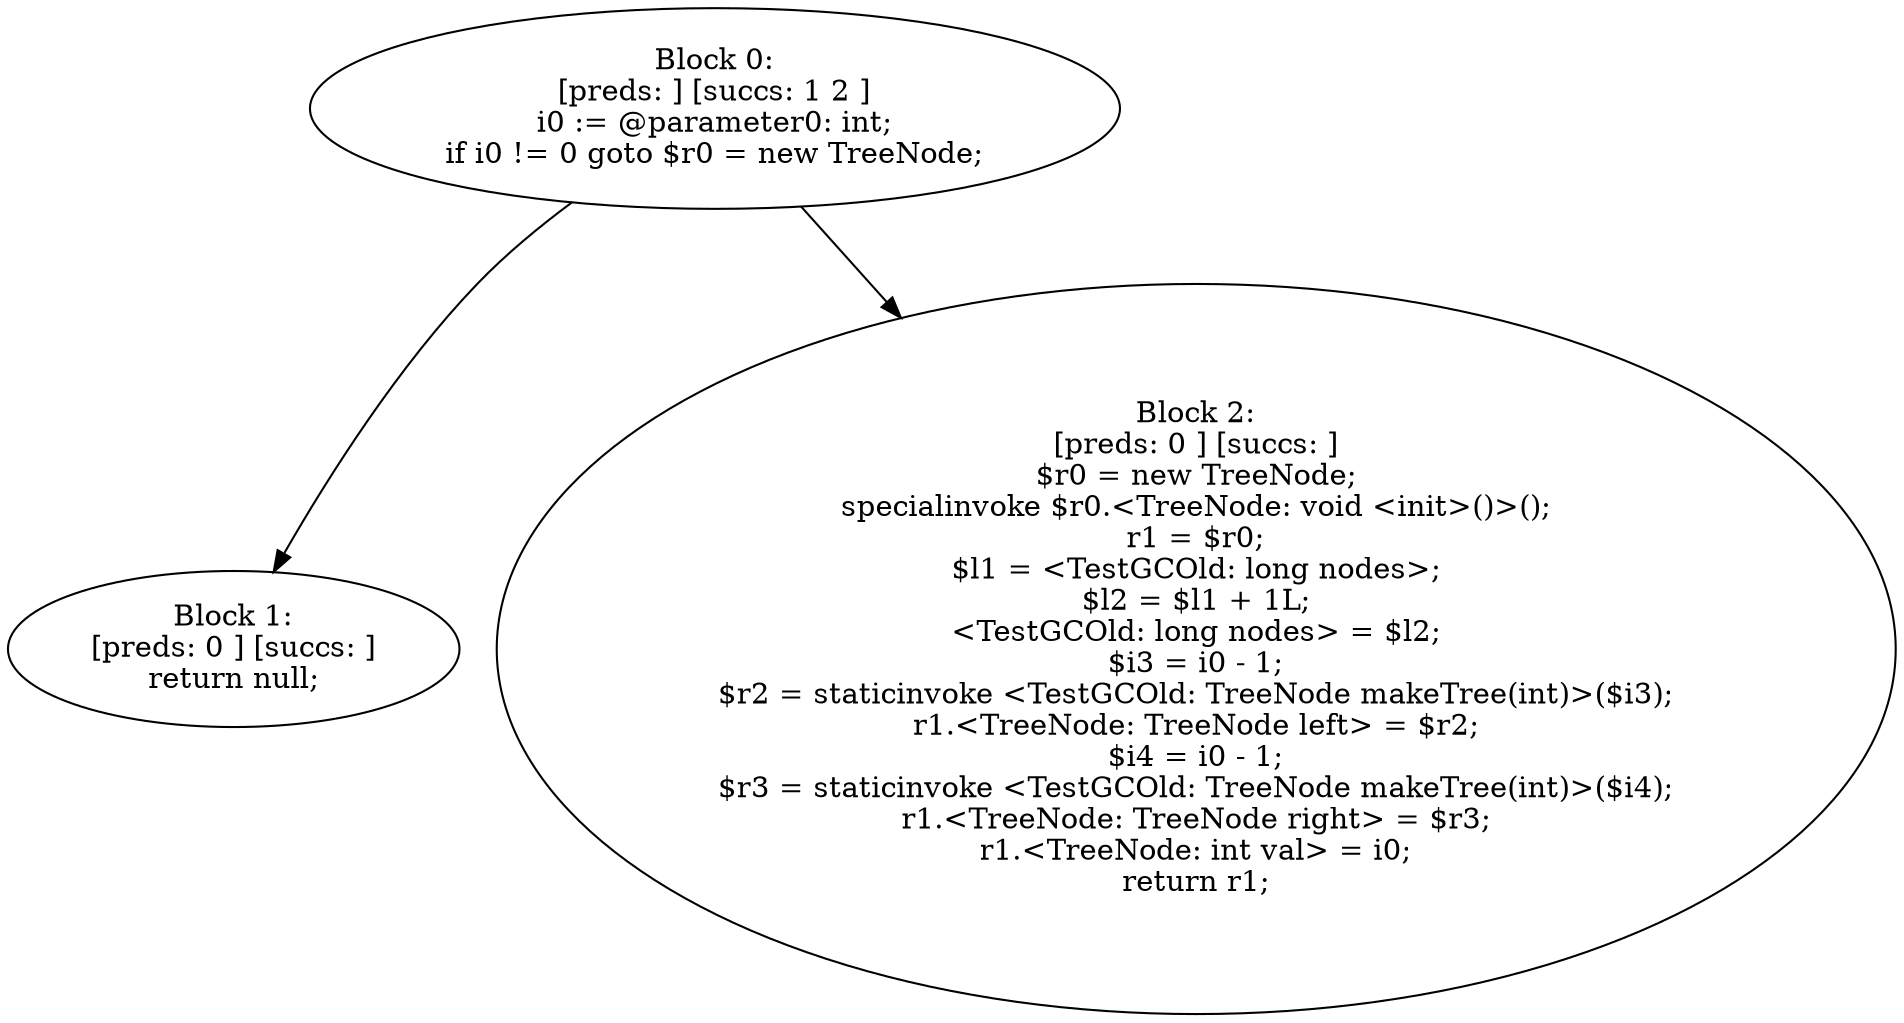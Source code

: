 digraph "unitGraph" {
    "Block 0:
[preds: ] [succs: 1 2 ]
i0 := @parameter0: int;
if i0 != 0 goto $r0 = new TreeNode;
"
    "Block 1:
[preds: 0 ] [succs: ]
return null;
"
    "Block 2:
[preds: 0 ] [succs: ]
$r0 = new TreeNode;
specialinvoke $r0.<TreeNode: void <init>()>();
r1 = $r0;
$l1 = <TestGCOld: long nodes>;
$l2 = $l1 + 1L;
<TestGCOld: long nodes> = $l2;
$i3 = i0 - 1;
$r2 = staticinvoke <TestGCOld: TreeNode makeTree(int)>($i3);
r1.<TreeNode: TreeNode left> = $r2;
$i4 = i0 - 1;
$r3 = staticinvoke <TestGCOld: TreeNode makeTree(int)>($i4);
r1.<TreeNode: TreeNode right> = $r3;
r1.<TreeNode: int val> = i0;
return r1;
"
    "Block 0:
[preds: ] [succs: 1 2 ]
i0 := @parameter0: int;
if i0 != 0 goto $r0 = new TreeNode;
"->"Block 1:
[preds: 0 ] [succs: ]
return null;
";
    "Block 0:
[preds: ] [succs: 1 2 ]
i0 := @parameter0: int;
if i0 != 0 goto $r0 = new TreeNode;
"->"Block 2:
[preds: 0 ] [succs: ]
$r0 = new TreeNode;
specialinvoke $r0.<TreeNode: void <init>()>();
r1 = $r0;
$l1 = <TestGCOld: long nodes>;
$l2 = $l1 + 1L;
<TestGCOld: long nodes> = $l2;
$i3 = i0 - 1;
$r2 = staticinvoke <TestGCOld: TreeNode makeTree(int)>($i3);
r1.<TreeNode: TreeNode left> = $r2;
$i4 = i0 - 1;
$r3 = staticinvoke <TestGCOld: TreeNode makeTree(int)>($i4);
r1.<TreeNode: TreeNode right> = $r3;
r1.<TreeNode: int val> = i0;
return r1;
";
}
